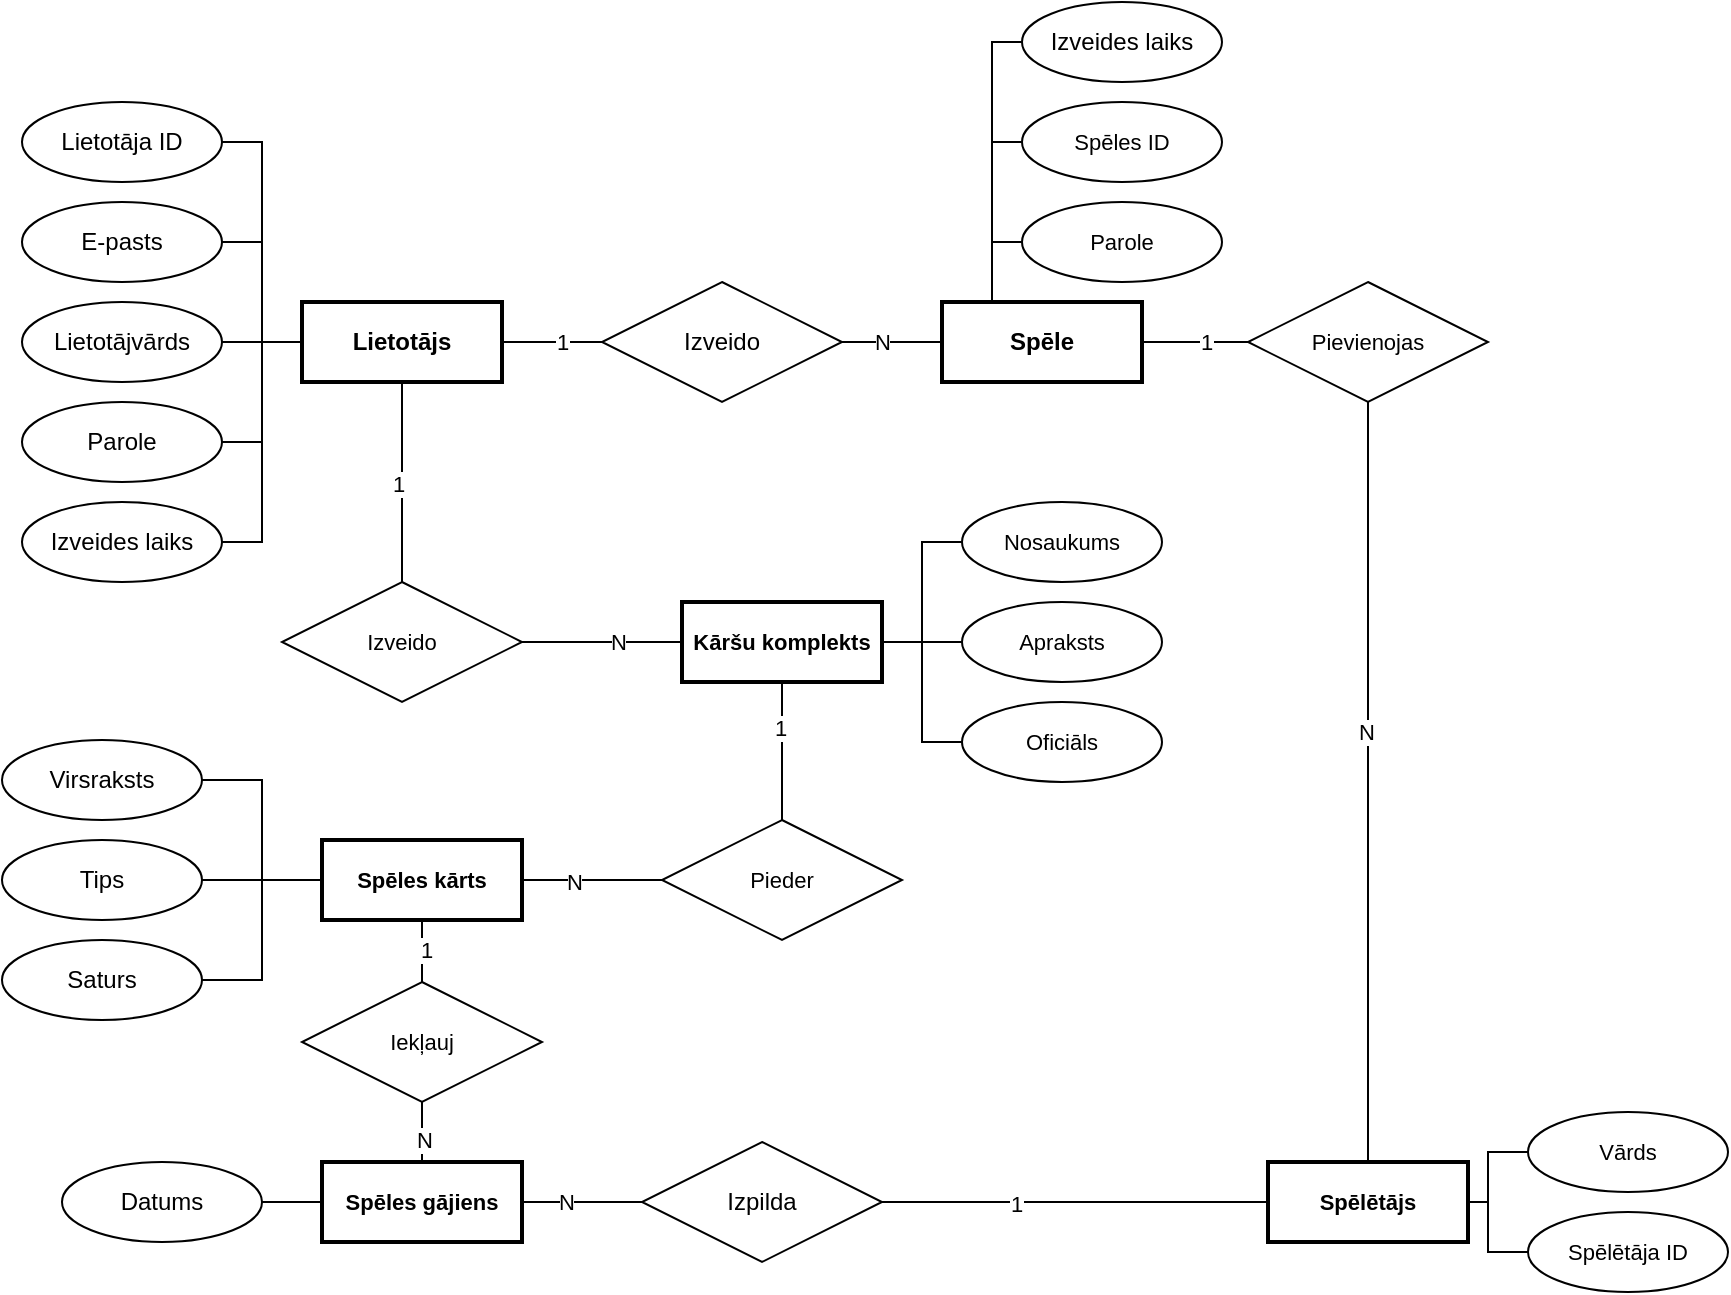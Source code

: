 <mxfile version="22.1.1" type="github">
  <diagram name="Page-1" id="boCHcTS4KuRH3LGrLZ6n">
    <mxGraphModel dx="1593" dy="878" grid="1" gridSize="10" guides="1" tooltips="1" connect="1" arrows="1" fold="1" page="1" pageScale="1" pageWidth="850" pageHeight="1100" math="0" shadow="0">
      <root>
        <mxCell id="0" />
        <mxCell id="1" parent="0" />
        <mxCell id="E9g5uc1TUt96TrxoYDHK-8" style="edgeStyle=orthogonalEdgeStyle;rounded=0;orthogonalLoop=1;jettySize=auto;html=1;entryX=1;entryY=0.5;entryDx=0;entryDy=0;endArrow=none;endFill=0;" parent="1" source="E9g5uc1TUt96TrxoYDHK-1" target="E9g5uc1TUt96TrxoYDHK-6" edge="1">
          <mxGeometry relative="1" as="geometry" />
        </mxCell>
        <mxCell id="RjY2HMoWJRFDwv6zGJCa-20" style="edgeStyle=orthogonalEdgeStyle;shape=connector;rounded=0;orthogonalLoop=1;jettySize=auto;html=1;entryX=1;entryY=0.5;entryDx=0;entryDy=0;labelBackgroundColor=default;strokeColor=default;align=center;verticalAlign=middle;fontFamily=Helvetica;fontSize=11;fontColor=default;endArrow=none;endFill=0;" edge="1" parent="1" source="E9g5uc1TUt96TrxoYDHK-1" target="RjY2HMoWJRFDwv6zGJCa-19">
          <mxGeometry relative="1" as="geometry" />
        </mxCell>
        <mxCell id="RjY2HMoWJRFDwv6zGJCa-22" style="edgeStyle=orthogonalEdgeStyle;shape=connector;rounded=0;orthogonalLoop=1;jettySize=auto;html=1;entryX=1;entryY=0.5;entryDx=0;entryDy=0;labelBackgroundColor=default;strokeColor=default;align=center;verticalAlign=middle;fontFamily=Helvetica;fontSize=11;fontColor=default;endArrow=none;endFill=0;" edge="1" parent="1" source="E9g5uc1TUt96TrxoYDHK-1" target="RjY2HMoWJRFDwv6zGJCa-21">
          <mxGeometry relative="1" as="geometry" />
        </mxCell>
        <mxCell id="RjY2HMoWJRFDwv6zGJCa-29" value="" style="edgeStyle=orthogonalEdgeStyle;shape=connector;rounded=0;orthogonalLoop=1;jettySize=auto;html=1;labelBackgroundColor=default;strokeColor=default;align=center;verticalAlign=middle;fontFamily=Helvetica;fontSize=11;fontColor=default;endArrow=none;endFill=0;" edge="1" parent="1" source="E9g5uc1TUt96TrxoYDHK-1" target="RjY2HMoWJRFDwv6zGJCa-28">
          <mxGeometry relative="1" as="geometry" />
        </mxCell>
        <mxCell id="RjY2HMoWJRFDwv6zGJCa-31" value="1" style="edgeLabel;html=1;align=center;verticalAlign=middle;resizable=0;points=[];fontSize=11;fontFamily=Helvetica;fontColor=default;" vertex="1" connectable="0" parent="RjY2HMoWJRFDwv6zGJCa-29">
          <mxGeometry x="0.02" y="-2" relative="1" as="geometry">
            <mxPoint as="offset" />
          </mxGeometry>
        </mxCell>
        <mxCell id="E9g5uc1TUt96TrxoYDHK-1" value="Lietotājs" style="whiteSpace=wrap;html=1;align=center;fontStyle=1;strokeWidth=2;" parent="1" vertex="1">
          <mxGeometry x="160" y="520" width="100" height="40" as="geometry" />
        </mxCell>
        <mxCell id="E9g5uc1TUt96TrxoYDHK-3" value="E-pasts" style="ellipse;whiteSpace=wrap;html=1;align=center;" parent="1" vertex="1">
          <mxGeometry x="20" y="470" width="100" height="40" as="geometry" />
        </mxCell>
        <mxCell id="E9g5uc1TUt96TrxoYDHK-4" value="Parole" style="ellipse;whiteSpace=wrap;html=1;align=center;" parent="1" vertex="1">
          <mxGeometry x="20" y="570" width="100" height="40" as="geometry" />
        </mxCell>
        <mxCell id="E9g5uc1TUt96TrxoYDHK-6" value="Lietotājvārds" style="ellipse;whiteSpace=wrap;html=1;align=center;" parent="1" vertex="1">
          <mxGeometry x="20" y="520" width="100" height="40" as="geometry" />
        </mxCell>
        <mxCell id="E9g5uc1TUt96TrxoYDHK-12" style="edgeStyle=orthogonalEdgeStyle;rounded=0;orthogonalLoop=1;jettySize=auto;html=1;entryX=1;entryY=0.5;entryDx=0;entryDy=0;endArrow=none;endFill=0;exitX=0;exitY=0.5;exitDx=0;exitDy=0;" parent="1" source="E9g5uc1TUt96TrxoYDHK-10" target="E9g5uc1TUt96TrxoYDHK-1" edge="1">
          <mxGeometry relative="1" as="geometry">
            <mxPoint x="290" y="540" as="sourcePoint" />
          </mxGeometry>
        </mxCell>
        <mxCell id="E9g5uc1TUt96TrxoYDHK-16" value="1" style="edgeLabel;html=1;align=center;verticalAlign=middle;resizable=0;points=[];fontSize=11;fontFamily=Helvetica;fontColor=default;" parent="E9g5uc1TUt96TrxoYDHK-12" vertex="1" connectable="0">
          <mxGeometry x="0.773" y="-1" relative="1" as="geometry">
            <mxPoint x="24" y="1" as="offset" />
          </mxGeometry>
        </mxCell>
        <mxCell id="E9g5uc1TUt96TrxoYDHK-64" style="edgeStyle=orthogonalEdgeStyle;shape=connector;rounded=0;orthogonalLoop=1;jettySize=auto;html=1;labelBackgroundColor=default;strokeColor=default;align=center;verticalAlign=middle;fontFamily=Helvetica;fontSize=11;fontColor=default;endArrow=none;endFill=0;exitX=0.25;exitY=0;exitDx=0;exitDy=0;" parent="1" source="E9g5uc1TUt96TrxoYDHK-13" target="E9g5uc1TUt96TrxoYDHK-65" edge="1">
          <mxGeometry relative="1" as="geometry">
            <mxPoint x="390" y="470" as="targetPoint" />
            <Array as="points">
              <mxPoint x="505" y="440" />
            </Array>
          </mxGeometry>
        </mxCell>
        <mxCell id="E9g5uc1TUt96TrxoYDHK-10" value="Izveido" style="shape=rhombus;perimeter=rhombusPerimeter;whiteSpace=wrap;html=1;align=center;" parent="1" vertex="1">
          <mxGeometry x="310" y="510" width="120" height="60" as="geometry" />
        </mxCell>
        <mxCell id="E9g5uc1TUt96TrxoYDHK-26" style="edgeStyle=orthogonalEdgeStyle;shape=connector;rounded=0;orthogonalLoop=1;jettySize=auto;html=1;entryX=0;entryY=0.5;entryDx=0;entryDy=0;labelBackgroundColor=default;strokeColor=default;align=center;verticalAlign=middle;fontFamily=Helvetica;fontSize=11;fontColor=default;endArrow=none;endFill=0;" parent="1" source="E9g5uc1TUt96TrxoYDHK-13" target="E9g5uc1TUt96TrxoYDHK-25" edge="1">
          <mxGeometry relative="1" as="geometry" />
        </mxCell>
        <mxCell id="E9g5uc1TUt96TrxoYDHK-36" value="1" style="edgeLabel;html=1;align=center;verticalAlign=middle;resizable=0;points=[];fontSize=11;fontFamily=Helvetica;fontColor=default;" parent="E9g5uc1TUt96TrxoYDHK-26" vertex="1" connectable="0">
          <mxGeometry x="0.209" relative="1" as="geometry">
            <mxPoint as="offset" />
          </mxGeometry>
        </mxCell>
        <mxCell id="E9g5uc1TUt96TrxoYDHK-13" value="Spēle" style="whiteSpace=wrap;html=1;align=center;fontStyle=1;strokeWidth=2;" parent="1" vertex="1">
          <mxGeometry x="480" y="520" width="100" height="40" as="geometry" />
        </mxCell>
        <mxCell id="E9g5uc1TUt96TrxoYDHK-14" style="edgeStyle=orthogonalEdgeStyle;shape=connector;rounded=0;orthogonalLoop=1;jettySize=auto;html=1;entryX=0;entryY=0.5;entryDx=0;entryDy=0;labelBackgroundColor=default;strokeColor=default;align=center;verticalAlign=middle;fontFamily=Helvetica;fontSize=11;fontColor=default;endArrow=none;endFill=0;" parent="1" source="E9g5uc1TUt96TrxoYDHK-10" target="E9g5uc1TUt96TrxoYDHK-13" edge="1">
          <mxGeometry relative="1" as="geometry" />
        </mxCell>
        <mxCell id="E9g5uc1TUt96TrxoYDHK-43" value="N" style="edgeLabel;html=1;align=center;verticalAlign=middle;resizable=0;points=[];fontSize=11;fontFamily=Helvetica;fontColor=default;" parent="E9g5uc1TUt96TrxoYDHK-14" vertex="1" connectable="0">
          <mxGeometry x="0.501" y="-2" relative="1" as="geometry">
            <mxPoint x="-18" y="-2" as="offset" />
          </mxGeometry>
        </mxCell>
        <mxCell id="E9g5uc1TUt96TrxoYDHK-20" value="" style="endArrow=none;html=1;rounded=0;labelBackgroundColor=default;strokeColor=default;align=center;verticalAlign=middle;fontFamily=Helvetica;fontSize=11;fontColor=default;shape=connector;entryX=1;entryY=0.5;entryDx=0;entryDy=0;exitX=1;exitY=0.5;exitDx=0;exitDy=0;edgeStyle=orthogonalEdgeStyle;" parent="1" source="E9g5uc1TUt96TrxoYDHK-3" target="E9g5uc1TUt96TrxoYDHK-4" edge="1">
          <mxGeometry relative="1" as="geometry">
            <mxPoint x="140" y="490" as="sourcePoint" />
            <mxPoint x="140" y="600" as="targetPoint" />
            <Array as="points">
              <mxPoint x="140" y="490" />
              <mxPoint x="140" y="590" />
            </Array>
          </mxGeometry>
        </mxCell>
        <mxCell id="E9g5uc1TUt96TrxoYDHK-21" value="Parole" style="ellipse;whiteSpace=wrap;html=1;align=center;fontFamily=Helvetica;fontSize=11;fontColor=default;" parent="1" vertex="1">
          <mxGeometry x="520" y="470" width="100" height="40" as="geometry" />
        </mxCell>
        <mxCell id="E9g5uc1TUt96TrxoYDHK-23" value="" style="endArrow=none;html=1;rounded=0;labelBackgroundColor=default;strokeColor=default;align=center;verticalAlign=middle;fontFamily=Helvetica;fontSize=11;fontColor=default;shape=connector;exitX=0;exitY=0.5;exitDx=0;exitDy=0;entryX=0.25;entryY=0;entryDx=0;entryDy=0;edgeStyle=orthogonalEdgeStyle;" parent="1" source="E9g5uc1TUt96TrxoYDHK-21" target="E9g5uc1TUt96TrxoYDHK-13" edge="1">
          <mxGeometry relative="1" as="geometry">
            <mxPoint x="460" y="500" as="sourcePoint" />
            <mxPoint x="620" y="500" as="targetPoint" />
          </mxGeometry>
        </mxCell>
        <mxCell id="E9g5uc1TUt96TrxoYDHK-28" style="edgeStyle=orthogonalEdgeStyle;shape=connector;rounded=0;orthogonalLoop=1;jettySize=auto;html=1;entryX=0.5;entryY=0;entryDx=0;entryDy=0;labelBackgroundColor=default;strokeColor=default;align=center;verticalAlign=middle;fontFamily=Helvetica;fontSize=11;fontColor=default;endArrow=none;endFill=0;exitX=0.5;exitY=1;exitDx=0;exitDy=0;" parent="1" target="E9g5uc1TUt96TrxoYDHK-27" edge="1" source="E9g5uc1TUt96TrxoYDHK-25">
          <mxGeometry relative="1" as="geometry">
            <mxPoint x="703" y="900" as="sourcePoint" />
          </mxGeometry>
        </mxCell>
        <mxCell id="E9g5uc1TUt96TrxoYDHK-37" value="N" style="edgeLabel;html=1;align=center;verticalAlign=middle;resizable=0;points=[];fontSize=11;fontFamily=Helvetica;fontColor=default;" parent="E9g5uc1TUt96TrxoYDHK-28" vertex="1" connectable="0">
          <mxGeometry x="-0.133" y="2" relative="1" as="geometry">
            <mxPoint x="-3" as="offset" />
          </mxGeometry>
        </mxCell>
        <mxCell id="E9g5uc1TUt96TrxoYDHK-25" value="Pievienojas" style="shape=rhombus;perimeter=rhombusPerimeter;whiteSpace=wrap;html=1;align=center;fontFamily=Helvetica;fontSize=11;fontColor=default;" parent="1" vertex="1">
          <mxGeometry x="633" y="510" width="120" height="60" as="geometry" />
        </mxCell>
        <mxCell id="E9g5uc1TUt96TrxoYDHK-39" style="edgeStyle=orthogonalEdgeStyle;shape=connector;rounded=0;orthogonalLoop=1;jettySize=auto;html=1;entryX=1;entryY=0.5;entryDx=0;entryDy=0;labelBackgroundColor=default;strokeColor=default;align=center;verticalAlign=middle;fontFamily=Helvetica;fontSize=11;fontColor=default;endArrow=none;endFill=0;" parent="1" source="E9g5uc1TUt96TrxoYDHK-27" target="E9g5uc1TUt96TrxoYDHK-38" edge="1">
          <mxGeometry relative="1" as="geometry" />
        </mxCell>
        <mxCell id="E9g5uc1TUt96TrxoYDHK-40" value="1" style="edgeLabel;html=1;align=center;verticalAlign=middle;resizable=0;points=[];fontSize=11;fontFamily=Helvetica;fontColor=default;" parent="E9g5uc1TUt96TrxoYDHK-39" vertex="1" connectable="0">
          <mxGeometry x="0.305" y="1" relative="1" as="geometry">
            <mxPoint as="offset" />
          </mxGeometry>
        </mxCell>
        <mxCell id="E9g5uc1TUt96TrxoYDHK-27" value="Spēlētājs" style="whiteSpace=wrap;html=1;align=center;fontFamily=Helvetica;fontSize=11;fontColor=default;fontStyle=1;strokeWidth=2;" parent="1" vertex="1">
          <mxGeometry x="643" y="950" width="100" height="40" as="geometry" />
        </mxCell>
        <mxCell id="E9g5uc1TUt96TrxoYDHK-31" style="edgeStyle=orthogonalEdgeStyle;shape=connector;rounded=0;orthogonalLoop=1;jettySize=auto;html=1;entryX=1;entryY=0.5;entryDx=0;entryDy=0;labelBackgroundColor=default;strokeColor=default;align=center;verticalAlign=middle;fontFamily=Helvetica;fontSize=11;fontColor=default;endArrow=none;endFill=0;" parent="1" source="E9g5uc1TUt96TrxoYDHK-30" target="E9g5uc1TUt96TrxoYDHK-27" edge="1">
          <mxGeometry relative="1" as="geometry" />
        </mxCell>
        <mxCell id="E9g5uc1TUt96TrxoYDHK-30" value="Vārds" style="ellipse;whiteSpace=wrap;html=1;align=center;fontFamily=Helvetica;fontSize=11;fontColor=default;" parent="1" vertex="1">
          <mxGeometry x="773" y="925" width="100" height="40" as="geometry" />
        </mxCell>
        <mxCell id="E9g5uc1TUt96TrxoYDHK-34" style="edgeStyle=orthogonalEdgeStyle;shape=connector;rounded=0;orthogonalLoop=1;jettySize=auto;html=1;entryX=1;entryY=0.5;entryDx=0;entryDy=0;labelBackgroundColor=default;strokeColor=default;align=center;verticalAlign=middle;fontFamily=Helvetica;fontSize=11;fontColor=default;endArrow=none;endFill=0;exitX=0;exitY=0.5;exitDx=0;exitDy=0;" parent="1" source="E9g5uc1TUt96TrxoYDHK-33" target="E9g5uc1TUt96TrxoYDHK-27" edge="1">
          <mxGeometry relative="1" as="geometry">
            <Array as="points">
              <mxPoint x="753" y="995" />
              <mxPoint x="753" y="970" />
            </Array>
          </mxGeometry>
        </mxCell>
        <mxCell id="E9g5uc1TUt96TrxoYDHK-33" value="Spēlētāja ID" style="ellipse;whiteSpace=wrap;html=1;align=center;fontFamily=Helvetica;fontSize=11;fontColor=default;" parent="1" vertex="1">
          <mxGeometry x="773" y="975" width="100" height="40" as="geometry" />
        </mxCell>
        <mxCell id="E9g5uc1TUt96TrxoYDHK-50" style="edgeStyle=orthogonalEdgeStyle;shape=connector;rounded=0;orthogonalLoop=1;jettySize=auto;html=1;labelBackgroundColor=default;strokeColor=default;align=center;verticalAlign=middle;fontFamily=Helvetica;fontSize=11;fontColor=default;endArrow=none;endFill=0;" parent="1" source="E9g5uc1TUt96TrxoYDHK-35" target="E9g5uc1TUt96TrxoYDHK-51" edge="1">
          <mxGeometry relative="1" as="geometry">
            <mxPoint x="630.0" y="849" as="targetPoint" />
          </mxGeometry>
        </mxCell>
        <mxCell id="E9g5uc1TUt96TrxoYDHK-62" value="N" style="edgeLabel;html=1;align=center;verticalAlign=middle;resizable=0;points=[];fontSize=11;fontFamily=Helvetica;fontColor=default;" parent="E9g5uc1TUt96TrxoYDHK-50" vertex="1" connectable="0">
          <mxGeometry x="-0.275" y="-1" relative="1" as="geometry">
            <mxPoint as="offset" />
          </mxGeometry>
        </mxCell>
        <mxCell id="RjY2HMoWJRFDwv6zGJCa-12" style="edgeStyle=orthogonalEdgeStyle;shape=connector;rounded=0;orthogonalLoop=1;jettySize=auto;html=1;entryX=1;entryY=0.5;entryDx=0;entryDy=0;labelBackgroundColor=default;strokeColor=default;align=center;verticalAlign=middle;fontFamily=Helvetica;fontSize=11;fontColor=default;endArrow=none;endFill=0;" edge="1" parent="1" source="E9g5uc1TUt96TrxoYDHK-35" target="E9g5uc1TUt96TrxoYDHK-44">
          <mxGeometry relative="1" as="geometry" />
        </mxCell>
        <mxCell id="RjY2HMoWJRFDwv6zGJCa-13" style="edgeStyle=orthogonalEdgeStyle;shape=connector;rounded=0;orthogonalLoop=1;jettySize=auto;html=1;entryX=1;entryY=0.5;entryDx=0;entryDy=0;labelBackgroundColor=default;strokeColor=default;align=center;verticalAlign=middle;fontFamily=Helvetica;fontSize=11;fontColor=default;endArrow=none;endFill=0;" edge="1" parent="1" source="E9g5uc1TUt96TrxoYDHK-35" target="E9g5uc1TUt96TrxoYDHK-46">
          <mxGeometry relative="1" as="geometry" />
        </mxCell>
        <mxCell id="E9g5uc1TUt96TrxoYDHK-35" value="Spēles kārts" style="whiteSpace=wrap;html=1;align=center;fontFamily=Helvetica;fontSize=11;fontColor=default;fontStyle=1;strokeWidth=2;" parent="1" vertex="1">
          <mxGeometry x="170.0" y="789" width="100" height="40" as="geometry" />
        </mxCell>
        <mxCell id="E9g5uc1TUt96TrxoYDHK-38" value="Izpilda" style="shape=rhombus;perimeter=rhombusPerimeter;whiteSpace=wrap;html=1;align=center;" parent="1" vertex="1">
          <mxGeometry x="330" y="940" width="120" height="60" as="geometry" />
        </mxCell>
        <mxCell id="E9g5uc1TUt96TrxoYDHK-41" style="edgeStyle=orthogonalEdgeStyle;shape=connector;rounded=0;orthogonalLoop=1;jettySize=auto;html=1;labelBackgroundColor=default;strokeColor=default;align=center;verticalAlign=middle;fontFamily=Helvetica;fontSize=11;fontColor=default;endArrow=none;endFill=0;entryX=1;entryY=0.5;entryDx=0;entryDy=0;" parent="1" source="E9g5uc1TUt96TrxoYDHK-38" target="RjY2HMoWJRFDwv6zGJCa-8" edge="1">
          <mxGeometry relative="1" as="geometry">
            <mxPoint x="260" y="970" as="targetPoint" />
          </mxGeometry>
        </mxCell>
        <mxCell id="E9g5uc1TUt96TrxoYDHK-42" value="N" style="edgeLabel;html=1;align=center;verticalAlign=middle;resizable=0;points=[];fontSize=11;fontFamily=Helvetica;fontColor=default;" parent="E9g5uc1TUt96TrxoYDHK-41" vertex="1" connectable="0">
          <mxGeometry x="0.259" relative="1" as="geometry">
            <mxPoint as="offset" />
          </mxGeometry>
        </mxCell>
        <mxCell id="E9g5uc1TUt96TrxoYDHK-44" value="Tips" style="ellipse;whiteSpace=wrap;html=1;align=center;" parent="1" vertex="1">
          <mxGeometry x="10.0" y="789" width="100" height="40" as="geometry" />
        </mxCell>
        <mxCell id="E9g5uc1TUt96TrxoYDHK-48" style="edgeStyle=orthogonalEdgeStyle;shape=connector;rounded=0;orthogonalLoop=1;jettySize=auto;html=1;entryX=0;entryY=0.5;entryDx=0;entryDy=0;labelBackgroundColor=default;strokeColor=default;align=center;verticalAlign=middle;fontFamily=Helvetica;fontSize=11;fontColor=default;endArrow=none;endFill=0;" parent="1" source="E9g5uc1TUt96TrxoYDHK-45" target="E9g5uc1TUt96TrxoYDHK-35" edge="1">
          <mxGeometry relative="1" as="geometry">
            <Array as="points" />
          </mxGeometry>
        </mxCell>
        <mxCell id="E9g5uc1TUt96TrxoYDHK-45" value="Virsraksts" style="ellipse;whiteSpace=wrap;html=1;align=center;" parent="1" vertex="1">
          <mxGeometry x="10.0" y="739" width="100" height="40" as="geometry" />
        </mxCell>
        <mxCell id="E9g5uc1TUt96TrxoYDHK-46" value="Saturs" style="ellipse;whiteSpace=wrap;html=1;align=center;" parent="1" vertex="1">
          <mxGeometry x="10.0" y="839" width="100" height="40" as="geometry" />
        </mxCell>
        <mxCell id="E9g5uc1TUt96TrxoYDHK-52" style="edgeStyle=orthogonalEdgeStyle;shape=connector;rounded=0;orthogonalLoop=1;jettySize=auto;html=1;labelBackgroundColor=default;strokeColor=default;align=center;verticalAlign=middle;fontFamily=Helvetica;fontSize=11;fontColor=default;endArrow=none;endFill=0;" parent="1" source="E9g5uc1TUt96TrxoYDHK-51" target="E9g5uc1TUt96TrxoYDHK-53" edge="1">
          <mxGeometry relative="1" as="geometry">
            <mxPoint x="600.0" y="799" as="targetPoint" />
          </mxGeometry>
        </mxCell>
        <mxCell id="E9g5uc1TUt96TrxoYDHK-63" value="1" style="edgeLabel;html=1;align=center;verticalAlign=middle;resizable=0;points=[];fontSize=11;fontFamily=Helvetica;fontColor=default;" parent="E9g5uc1TUt96TrxoYDHK-52" vertex="1" connectable="0">
          <mxGeometry x="0.329" y="1" relative="1" as="geometry">
            <mxPoint as="offset" />
          </mxGeometry>
        </mxCell>
        <mxCell id="E9g5uc1TUt96TrxoYDHK-51" value="Pieder" style="shape=rhombus;perimeter=rhombusPerimeter;whiteSpace=wrap;html=1;align=center;fontFamily=Helvetica;fontSize=11;fontColor=default;" parent="1" vertex="1">
          <mxGeometry x="340.0" y="779" width="120" height="60" as="geometry" />
        </mxCell>
        <mxCell id="E9g5uc1TUt96TrxoYDHK-57" style="edgeStyle=orthogonalEdgeStyle;shape=connector;rounded=0;orthogonalLoop=1;jettySize=auto;html=1;entryX=0;entryY=0.5;entryDx=0;entryDy=0;labelBackgroundColor=default;strokeColor=default;align=center;verticalAlign=middle;fontFamily=Helvetica;fontSize=11;fontColor=default;endArrow=none;endFill=0;" parent="1" source="E9g5uc1TUt96TrxoYDHK-53" target="E9g5uc1TUt96TrxoYDHK-54" edge="1">
          <mxGeometry relative="1" as="geometry" />
        </mxCell>
        <mxCell id="E9g5uc1TUt96TrxoYDHK-58" style="edgeStyle=orthogonalEdgeStyle;shape=connector;rounded=0;orthogonalLoop=1;jettySize=auto;html=1;entryX=0;entryY=0.5;entryDx=0;entryDy=0;labelBackgroundColor=default;strokeColor=default;align=center;verticalAlign=middle;fontFamily=Helvetica;fontSize=11;fontColor=default;endArrow=none;endFill=0;" parent="1" source="E9g5uc1TUt96TrxoYDHK-53" target="E9g5uc1TUt96TrxoYDHK-55" edge="1">
          <mxGeometry relative="1" as="geometry" />
        </mxCell>
        <mxCell id="E9g5uc1TUt96TrxoYDHK-59" style="edgeStyle=orthogonalEdgeStyle;shape=connector;rounded=0;orthogonalLoop=1;jettySize=auto;html=1;entryX=0;entryY=0.5;entryDx=0;entryDy=0;labelBackgroundColor=default;strokeColor=default;align=center;verticalAlign=middle;fontFamily=Helvetica;fontSize=11;fontColor=default;endArrow=none;endFill=0;" parent="1" source="E9g5uc1TUt96TrxoYDHK-53" target="E9g5uc1TUt96TrxoYDHK-56" edge="1">
          <mxGeometry relative="1" as="geometry" />
        </mxCell>
        <mxCell id="E9g5uc1TUt96TrxoYDHK-53" value="Kāršu komplekts" style="whiteSpace=wrap;html=1;align=center;fontFamily=Helvetica;fontSize=11;fontColor=default;fontStyle=1;strokeWidth=2;" parent="1" vertex="1">
          <mxGeometry x="350.0" y="670" width="100" height="40" as="geometry" />
        </mxCell>
        <mxCell id="E9g5uc1TUt96TrxoYDHK-54" value="Nosaukums" style="ellipse;whiteSpace=wrap;html=1;align=center;fontFamily=Helvetica;fontSize=11;fontColor=default;" parent="1" vertex="1">
          <mxGeometry x="490.0" y="620" width="100" height="40" as="geometry" />
        </mxCell>
        <mxCell id="E9g5uc1TUt96TrxoYDHK-55" value="Apraksts" style="ellipse;whiteSpace=wrap;html=1;align=center;fontFamily=Helvetica;fontSize=11;fontColor=default;" parent="1" vertex="1">
          <mxGeometry x="490.0" y="670" width="100" height="40" as="geometry" />
        </mxCell>
        <mxCell id="E9g5uc1TUt96TrxoYDHK-56" value="Oficiāls" style="ellipse;whiteSpace=wrap;html=1;align=center;fontFamily=Helvetica;fontSize=11;fontColor=default;" parent="1" vertex="1">
          <mxGeometry x="490.0" y="720" width="100" height="40" as="geometry" />
        </mxCell>
        <mxCell id="E9g5uc1TUt96TrxoYDHK-65" value="Spēles ID" style="ellipse;whiteSpace=wrap;html=1;align=center;fontFamily=Helvetica;fontSize=11;fontColor=default;" parent="1" vertex="1">
          <mxGeometry x="520" y="420" width="100" height="40" as="geometry" />
        </mxCell>
        <mxCell id="RjY2HMoWJRFDwv6zGJCa-10" value="" style="edgeStyle=none;shape=connector;rounded=0;orthogonalLoop=1;jettySize=auto;html=1;labelBackgroundColor=default;strokeColor=default;align=center;verticalAlign=middle;fontFamily=Helvetica;fontSize=11;fontColor=default;endArrow=none;endFill=0;" edge="1" parent="1" source="RjY2HMoWJRFDwv6zGJCa-8" target="RjY2HMoWJRFDwv6zGJCa-9">
          <mxGeometry relative="1" as="geometry" />
        </mxCell>
        <mxCell id="RjY2HMoWJRFDwv6zGJCa-26" value="N" style="edgeLabel;html=1;align=center;verticalAlign=middle;resizable=0;points=[];fontSize=11;fontFamily=Helvetica;fontColor=default;" vertex="1" connectable="0" parent="RjY2HMoWJRFDwv6zGJCa-10">
          <mxGeometry x="-0.256" y="-1" relative="1" as="geometry">
            <mxPoint as="offset" />
          </mxGeometry>
        </mxCell>
        <mxCell id="RjY2HMoWJRFDwv6zGJCa-16" style="edgeStyle=orthogonalEdgeStyle;shape=connector;rounded=0;orthogonalLoop=1;jettySize=auto;html=1;entryX=1;entryY=0.5;entryDx=0;entryDy=0;labelBackgroundColor=default;strokeColor=default;align=center;verticalAlign=middle;fontFamily=Helvetica;fontSize=11;fontColor=default;endArrow=none;endFill=0;" edge="1" parent="1" source="RjY2HMoWJRFDwv6zGJCa-8" target="RjY2HMoWJRFDwv6zGJCa-14">
          <mxGeometry relative="1" as="geometry" />
        </mxCell>
        <mxCell id="RjY2HMoWJRFDwv6zGJCa-8" value="Spēles gājiens" style="whiteSpace=wrap;html=1;align=center;fontFamily=Helvetica;fontSize=11;fontColor=default;fontStyle=1;strokeWidth=2;" vertex="1" parent="1">
          <mxGeometry x="170" y="950" width="100" height="40" as="geometry" />
        </mxCell>
        <mxCell id="RjY2HMoWJRFDwv6zGJCa-11" value="" style="edgeStyle=none;shape=connector;rounded=0;orthogonalLoop=1;jettySize=auto;html=1;labelBackgroundColor=default;strokeColor=default;align=center;verticalAlign=middle;fontFamily=Helvetica;fontSize=11;fontColor=default;endArrow=none;endFill=0;" edge="1" parent="1" source="RjY2HMoWJRFDwv6zGJCa-9" target="E9g5uc1TUt96TrxoYDHK-35">
          <mxGeometry relative="1" as="geometry" />
        </mxCell>
        <mxCell id="RjY2HMoWJRFDwv6zGJCa-27" value="1" style="edgeLabel;html=1;align=center;verticalAlign=middle;resizable=0;points=[];fontSize=11;fontFamily=Helvetica;fontColor=default;" vertex="1" connectable="0" parent="RjY2HMoWJRFDwv6zGJCa-11">
          <mxGeometry x="0.024" y="-2" relative="1" as="geometry">
            <mxPoint as="offset" />
          </mxGeometry>
        </mxCell>
        <mxCell id="RjY2HMoWJRFDwv6zGJCa-9" value="Iekļauj" style="shape=rhombus;perimeter=rhombusPerimeter;whiteSpace=wrap;html=1;align=center;fontFamily=Helvetica;fontSize=11;fontColor=default;" vertex="1" parent="1">
          <mxGeometry x="160" y="860" width="120" height="60" as="geometry" />
        </mxCell>
        <mxCell id="RjY2HMoWJRFDwv6zGJCa-14" value="Datums" style="ellipse;whiteSpace=wrap;html=1;align=center;" vertex="1" parent="1">
          <mxGeometry x="40" y="950" width="100" height="40" as="geometry" />
        </mxCell>
        <mxCell id="RjY2HMoWJRFDwv6zGJCa-19" value="Izveides laiks" style="ellipse;whiteSpace=wrap;html=1;align=center;" vertex="1" parent="1">
          <mxGeometry x="20" y="620" width="100" height="40" as="geometry" />
        </mxCell>
        <mxCell id="RjY2HMoWJRFDwv6zGJCa-21" value="Lietotāja ID" style="ellipse;whiteSpace=wrap;html=1;align=center;" vertex="1" parent="1">
          <mxGeometry x="20" y="420" width="100" height="40" as="geometry" />
        </mxCell>
        <mxCell id="RjY2HMoWJRFDwv6zGJCa-25" style="edgeStyle=orthogonalEdgeStyle;shape=connector;rounded=0;orthogonalLoop=1;jettySize=auto;html=1;entryX=0.25;entryY=0;entryDx=0;entryDy=0;labelBackgroundColor=default;strokeColor=default;align=center;verticalAlign=middle;fontFamily=Helvetica;fontSize=11;fontColor=default;endArrow=none;endFill=0;" edge="1" parent="1" source="RjY2HMoWJRFDwv6zGJCa-23" target="E9g5uc1TUt96TrxoYDHK-13">
          <mxGeometry relative="1" as="geometry">
            <Array as="points">
              <mxPoint x="505" y="390" />
            </Array>
          </mxGeometry>
        </mxCell>
        <mxCell id="RjY2HMoWJRFDwv6zGJCa-23" value="Izveides laiks" style="ellipse;whiteSpace=wrap;html=1;align=center;" vertex="1" parent="1">
          <mxGeometry x="520" y="370" width="100" height="40" as="geometry" />
        </mxCell>
        <mxCell id="RjY2HMoWJRFDwv6zGJCa-30" value="" style="edgeStyle=orthogonalEdgeStyle;shape=connector;rounded=0;orthogonalLoop=1;jettySize=auto;html=1;labelBackgroundColor=default;strokeColor=default;align=center;verticalAlign=middle;fontFamily=Helvetica;fontSize=11;fontColor=default;endArrow=none;endFill=0;" edge="1" parent="1" source="RjY2HMoWJRFDwv6zGJCa-28" target="E9g5uc1TUt96TrxoYDHK-53">
          <mxGeometry relative="1" as="geometry" />
        </mxCell>
        <mxCell id="RjY2HMoWJRFDwv6zGJCa-32" value="N" style="edgeLabel;html=1;align=center;verticalAlign=middle;resizable=0;points=[];fontSize=11;fontFamily=Helvetica;fontColor=default;" vertex="1" connectable="0" parent="RjY2HMoWJRFDwv6zGJCa-30">
          <mxGeometry x="0.183" relative="1" as="geometry">
            <mxPoint as="offset" />
          </mxGeometry>
        </mxCell>
        <mxCell id="RjY2HMoWJRFDwv6zGJCa-28" value="Izveido" style="shape=rhombus;perimeter=rhombusPerimeter;whiteSpace=wrap;html=1;align=center;fontFamily=Helvetica;fontSize=11;fontColor=default;" vertex="1" parent="1">
          <mxGeometry x="150.0" y="660" width="120" height="60" as="geometry" />
        </mxCell>
      </root>
    </mxGraphModel>
  </diagram>
</mxfile>
